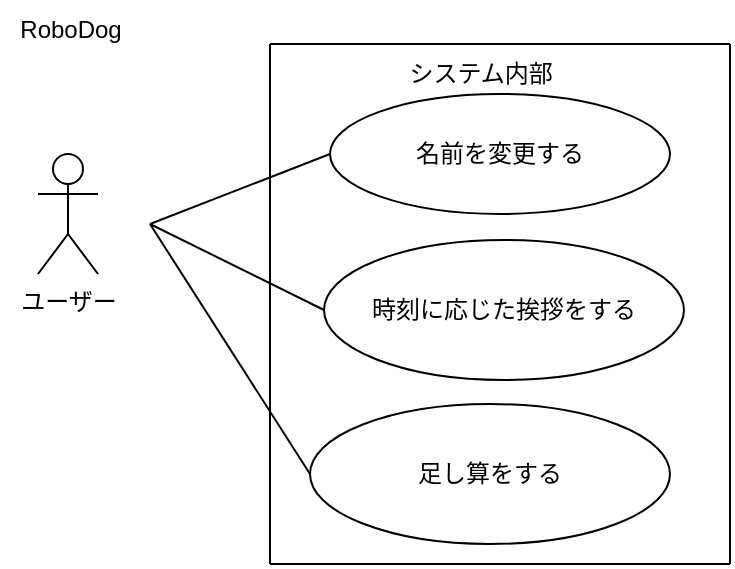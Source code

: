 <mxfile>
    <diagram id="L03RjHo0g5UotfwQl5xr" name="ページ1">
        <mxGraphModel dx="307" dy="306" grid="1" gridSize="10" guides="1" tooltips="1" connect="1" arrows="1" fold="1" page="1" pageScale="1" pageWidth="827" pageHeight="1169" math="0" shadow="0">
            <root>
                <mxCell id="0"/>
                <mxCell id="1" parent="0"/>
                <mxCell id="0xTgwSFa-GwKmICh-nf7-2" value="RoboDog" style="text;html=1;align=center;verticalAlign=middle;resizable=0;points=[];autosize=1;strokeColor=none;fillColor=none;" parent="1" vertex="1">
                    <mxGeometry x="105" y="58" width="70" height="30" as="geometry"/>
                </mxCell>
                <mxCell id="0xTgwSFa-GwKmICh-nf7-3" value="ユーザー" style="shape=umlActor;verticalLabelPosition=bottom;verticalAlign=top;html=1;" parent="1" vertex="1">
                    <mxGeometry x="124" y="135" width="30" height="60" as="geometry"/>
                </mxCell>
                <mxCell id="0xTgwSFa-GwKmICh-nf7-7" value="" style="endArrow=none;html=1;rounded=0;jumpSize=6;" parent="1" edge="1">
                    <mxGeometry width="50" height="50" relative="1" as="geometry">
                        <mxPoint x="240" y="340" as="sourcePoint"/>
                        <mxPoint x="240" y="80" as="targetPoint"/>
                    </mxGeometry>
                </mxCell>
                <mxCell id="0xTgwSFa-GwKmICh-nf7-8" value="" style="endArrow=none;html=1;rounded=0;" parent="1" edge="1">
                    <mxGeometry width="50" height="50" relative="1" as="geometry">
                        <mxPoint x="240" y="340" as="sourcePoint"/>
                        <mxPoint x="470" y="340" as="targetPoint"/>
                    </mxGeometry>
                </mxCell>
                <mxCell id="0xTgwSFa-GwKmICh-nf7-9" value="" style="endArrow=none;html=1;rounded=0;endSize=6;" parent="1" edge="1">
                    <mxGeometry width="50" height="50" relative="1" as="geometry">
                        <mxPoint x="470" y="340" as="sourcePoint"/>
                        <mxPoint x="470" y="80" as="targetPoint"/>
                    </mxGeometry>
                </mxCell>
                <mxCell id="0xTgwSFa-GwKmICh-nf7-10" value="" style="endArrow=none;html=1;rounded=0;" parent="1" edge="1">
                    <mxGeometry width="50" height="50" relative="1" as="geometry">
                        <mxPoint x="240" y="80" as="sourcePoint"/>
                        <mxPoint x="470" y="80" as="targetPoint"/>
                    </mxGeometry>
                </mxCell>
                <mxCell id="0xTgwSFa-GwKmICh-nf7-11" value="名前を変更する" style="ellipse;whiteSpace=wrap;html=1;" parent="1" vertex="1">
                    <mxGeometry x="270" y="105" width="170" height="60" as="geometry"/>
                </mxCell>
                <mxCell id="0xTgwSFa-GwKmICh-nf7-12" value="システム内部" style="text;html=1;align=center;verticalAlign=middle;resizable=0;points=[];autosize=1;strokeColor=none;fillColor=none;" parent="1" vertex="1">
                    <mxGeometry x="295" y="80" width="100" height="30" as="geometry"/>
                </mxCell>
                <mxCell id="0xTgwSFa-GwKmICh-nf7-13" value="時刻に応じた挨拶をする" style="ellipse;whiteSpace=wrap;html=1;" parent="1" vertex="1">
                    <mxGeometry x="267" y="178" width="180" height="70" as="geometry"/>
                </mxCell>
                <mxCell id="0xTgwSFa-GwKmICh-nf7-17" value="" style="endArrow=none;html=1;rounded=0;entryX=0;entryY=0.5;entryDx=0;entryDy=0;" parent="1" target="0xTgwSFa-GwKmICh-nf7-11" edge="1">
                    <mxGeometry width="50" height="50" relative="1" as="geometry">
                        <mxPoint x="180" y="170" as="sourcePoint"/>
                        <mxPoint x="280" y="120" as="targetPoint"/>
                    </mxGeometry>
                </mxCell>
                <mxCell id="0xTgwSFa-GwKmICh-nf7-18" value="" style="endArrow=none;html=1;rounded=0;entryX=0;entryY=0.5;entryDx=0;entryDy=0;" parent="1" target="0xTgwSFa-GwKmICh-nf7-13" edge="1">
                    <mxGeometry width="50" height="50" relative="1" as="geometry">
                        <mxPoint x="180" y="170" as="sourcePoint"/>
                        <mxPoint x="280" y="120" as="targetPoint"/>
                    </mxGeometry>
                </mxCell>
                <mxCell id="2" value="足し算をする" style="ellipse;whiteSpace=wrap;html=1;" vertex="1" parent="1">
                    <mxGeometry x="260" y="260" width="180" height="70" as="geometry"/>
                </mxCell>
                <mxCell id="3" value="" style="endArrow=none;html=1;rounded=0;entryX=0;entryY=0.5;entryDx=0;entryDy=0;" edge="1" parent="1" target="2">
                    <mxGeometry width="50" height="50" relative="1" as="geometry">
                        <mxPoint x="180" y="170" as="sourcePoint"/>
                        <mxPoint x="273" y="190" as="targetPoint"/>
                    </mxGeometry>
                </mxCell>
            </root>
        </mxGraphModel>
    </diagram>
</mxfile>